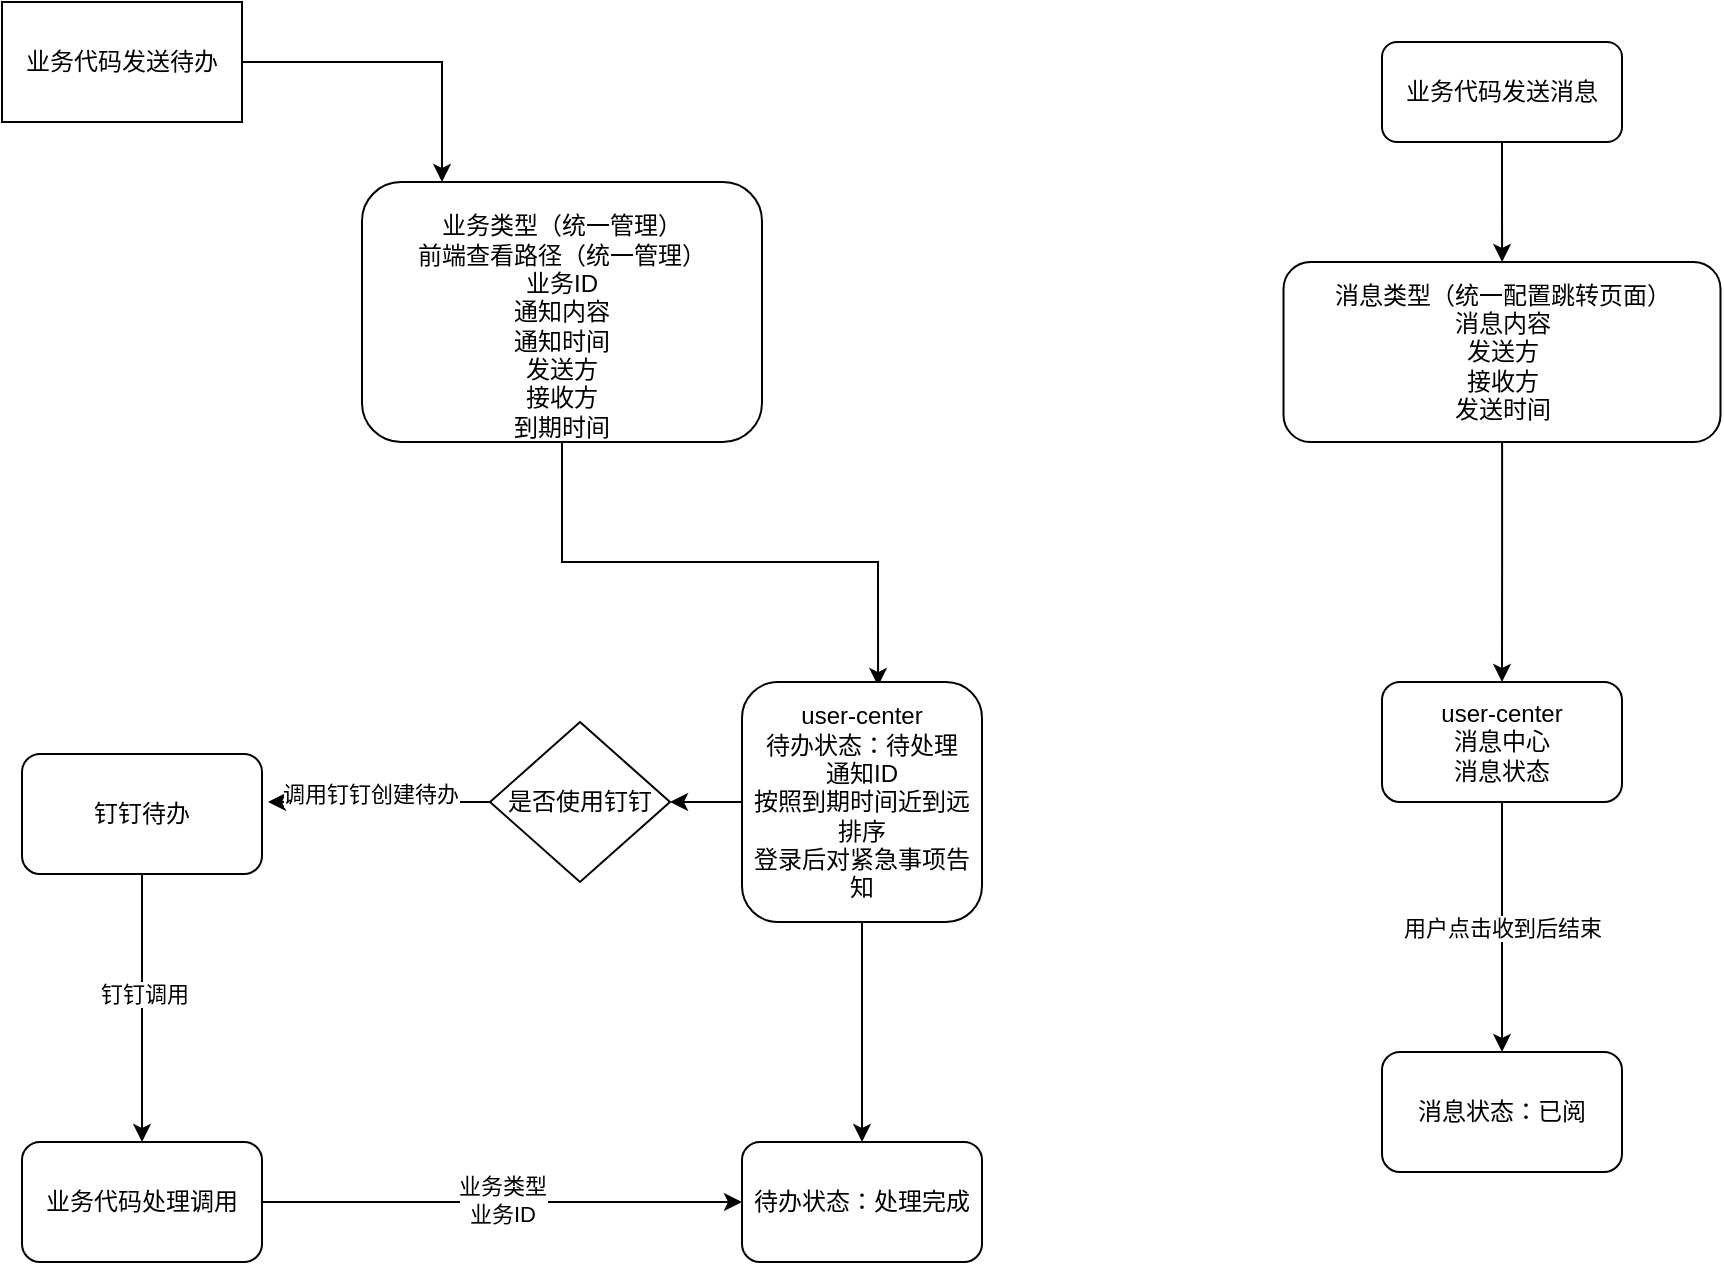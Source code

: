 <mxfile version="17.4.3" type="github">
  <diagram id="hCXL-EmN-yP1F1laMDvZ" name="Page-1">
    <mxGraphModel dx="1426" dy="769" grid="1" gridSize="10" guides="1" tooltips="1" connect="1" arrows="1" fold="1" page="1" pageScale="1" pageWidth="827" pageHeight="1169" math="0" shadow="0">
      <root>
        <mxCell id="0" />
        <mxCell id="1" parent="0" />
        <mxCell id="HgoWTWvmE6wfmxvOZ8Yc-4" style="edgeStyle=orthogonalEdgeStyle;rounded=0;orthogonalLoop=1;jettySize=auto;html=1;entryX=0.567;entryY=0.017;entryDx=0;entryDy=0;entryPerimeter=0;" edge="1" parent="1" source="S6CZXsp_g17U7-wcB1Qq-1" target="HgoWTWvmE6wfmxvOZ8Yc-3">
          <mxGeometry relative="1" as="geometry" />
        </mxCell>
        <mxCell id="S6CZXsp_g17U7-wcB1Qq-1" value="&lt;br&gt;业务类型（统一管理）&lt;br&gt;前端查看路径（统一管理）&lt;br&gt;业务ID&lt;br&gt;通知内容&lt;br&gt;通知时间&lt;br&gt;发送方&lt;br&gt;接收方&lt;br&gt;到期时间" style="rounded=1;whiteSpace=wrap;html=1;" parent="1" vertex="1">
          <mxGeometry x="260" y="150" width="200" height="130" as="geometry" />
        </mxCell>
        <mxCell id="HgoWTWvmE6wfmxvOZ8Yc-2" style="edgeStyle=orthogonalEdgeStyle;rounded=0;orthogonalLoop=1;jettySize=auto;html=1;entryX=0.2;entryY=0;entryDx=0;entryDy=0;entryPerimeter=0;" edge="1" parent="1" source="HgoWTWvmE6wfmxvOZ8Yc-1" target="S6CZXsp_g17U7-wcB1Qq-1">
          <mxGeometry relative="1" as="geometry" />
        </mxCell>
        <mxCell id="HgoWTWvmE6wfmxvOZ8Yc-1" value="业务代码发送待办" style="rounded=0;whiteSpace=wrap;html=1;" vertex="1" parent="1">
          <mxGeometry x="80" y="60" width="120" height="60" as="geometry" />
        </mxCell>
        <mxCell id="HgoWTWvmE6wfmxvOZ8Yc-18" style="edgeStyle=orthogonalEdgeStyle;rounded=0;orthogonalLoop=1;jettySize=auto;html=1;entryX=0.5;entryY=0;entryDx=0;entryDy=0;" edge="1" parent="1" source="HgoWTWvmE6wfmxvOZ8Yc-3" target="HgoWTWvmE6wfmxvOZ8Yc-8">
          <mxGeometry relative="1" as="geometry" />
        </mxCell>
        <mxCell id="HgoWTWvmE6wfmxvOZ8Yc-22" style="edgeStyle=orthogonalEdgeStyle;rounded=0;orthogonalLoop=1;jettySize=auto;html=1;entryX=1.025;entryY=0.4;entryDx=0;entryDy=0;entryPerimeter=0;startArrow=none;" edge="1" parent="1" source="HgoWTWvmE6wfmxvOZ8Yc-26" target="HgoWTWvmE6wfmxvOZ8Yc-21">
          <mxGeometry relative="1" as="geometry" />
        </mxCell>
        <mxCell id="HgoWTWvmE6wfmxvOZ8Yc-23" value="调用钉钉创建待办" style="edgeLabel;html=1;align=center;verticalAlign=middle;resizable=0;points=[];" vertex="1" connectable="0" parent="HgoWTWvmE6wfmxvOZ8Yc-22">
          <mxGeometry x="0.084" y="-4" relative="1" as="geometry">
            <mxPoint as="offset" />
          </mxGeometry>
        </mxCell>
        <mxCell id="HgoWTWvmE6wfmxvOZ8Yc-29" value="" style="edgeStyle=orthogonalEdgeStyle;rounded=0;orthogonalLoop=1;jettySize=auto;html=1;" edge="1" parent="1" source="HgoWTWvmE6wfmxvOZ8Yc-3" target="HgoWTWvmE6wfmxvOZ8Yc-26">
          <mxGeometry relative="1" as="geometry" />
        </mxCell>
        <mxCell id="HgoWTWvmE6wfmxvOZ8Yc-3" value="user-center&lt;br&gt;待办状态：待处理&lt;br&gt;通知ID&lt;br&gt;按照到期时间近到远排序&lt;br&gt;登录后对紧急事项告知" style="rounded=1;whiteSpace=wrap;html=1;" vertex="1" parent="1">
          <mxGeometry x="450" y="400" width="120" height="120" as="geometry" />
        </mxCell>
        <mxCell id="HgoWTWvmE6wfmxvOZ8Yc-6" style="edgeStyle=orthogonalEdgeStyle;rounded=0;orthogonalLoop=1;jettySize=auto;html=1;entryX=0;entryY=0.5;entryDx=0;entryDy=0;" edge="1" parent="1" source="HgoWTWvmE6wfmxvOZ8Yc-5" target="HgoWTWvmE6wfmxvOZ8Yc-8">
          <mxGeometry relative="1" as="geometry">
            <mxPoint x="440" y="460" as="targetPoint" />
            <Array as="points">
              <mxPoint x="240" y="660" />
              <mxPoint x="240" y="660" />
            </Array>
          </mxGeometry>
        </mxCell>
        <mxCell id="HgoWTWvmE6wfmxvOZ8Yc-7" value="业务类型&lt;br&gt;业务ID" style="edgeLabel;html=1;align=center;verticalAlign=middle;resizable=0;points=[];" vertex="1" connectable="0" parent="HgoWTWvmE6wfmxvOZ8Yc-6">
          <mxGeometry x="-0.003" y="1" relative="1" as="geometry">
            <mxPoint as="offset" />
          </mxGeometry>
        </mxCell>
        <mxCell id="HgoWTWvmE6wfmxvOZ8Yc-5" value="业务代码处理调用" style="rounded=1;whiteSpace=wrap;html=1;" vertex="1" parent="1">
          <mxGeometry x="90" y="630" width="120" height="60" as="geometry" />
        </mxCell>
        <mxCell id="HgoWTWvmE6wfmxvOZ8Yc-8" value="待办状态：处理完成" style="whiteSpace=wrap;html=1;rounded=1;" vertex="1" parent="1">
          <mxGeometry x="450" y="630" width="120" height="60" as="geometry" />
        </mxCell>
        <mxCell id="HgoWTWvmE6wfmxvOZ8Yc-20" value="用户点击收到后结束" style="edgeStyle=orthogonalEdgeStyle;rounded=0;orthogonalLoop=1;jettySize=auto;html=1;entryX=0.5;entryY=0;entryDx=0;entryDy=0;" edge="1" parent="1" source="HgoWTWvmE6wfmxvOZ8Yc-10" target="HgoWTWvmE6wfmxvOZ8Yc-19">
          <mxGeometry relative="1" as="geometry" />
        </mxCell>
        <mxCell id="HgoWTWvmE6wfmxvOZ8Yc-10" value="user-center&lt;br&gt;消息中心&lt;br&gt;消息状态" style="rounded=1;whiteSpace=wrap;html=1;" vertex="1" parent="1">
          <mxGeometry x="770" y="400" width="120" height="60" as="geometry" />
        </mxCell>
        <mxCell id="HgoWTWvmE6wfmxvOZ8Yc-16" value="" style="edgeStyle=orthogonalEdgeStyle;rounded=0;orthogonalLoop=1;jettySize=auto;html=1;" edge="1" parent="1" source="HgoWTWvmE6wfmxvOZ8Yc-12" target="HgoWTWvmE6wfmxvOZ8Yc-14">
          <mxGeometry relative="1" as="geometry" />
        </mxCell>
        <mxCell id="HgoWTWvmE6wfmxvOZ8Yc-12" value="业务代码发送消息" style="rounded=1;whiteSpace=wrap;html=1;" vertex="1" parent="1">
          <mxGeometry x="770" y="80" width="120" height="50" as="geometry" />
        </mxCell>
        <mxCell id="HgoWTWvmE6wfmxvOZ8Yc-17" style="edgeStyle=orthogonalEdgeStyle;rounded=0;orthogonalLoop=1;jettySize=auto;html=1;entryX=0.5;entryY=0;entryDx=0;entryDy=0;" edge="1" parent="1" source="HgoWTWvmE6wfmxvOZ8Yc-14" target="HgoWTWvmE6wfmxvOZ8Yc-10">
          <mxGeometry relative="1" as="geometry" />
        </mxCell>
        <mxCell id="HgoWTWvmE6wfmxvOZ8Yc-14" value="消息类型（统一配置跳转页面）&lt;br&gt;消息内容&lt;br&gt;发送方&lt;br&gt;接收方&lt;br&gt;发送时间" style="rounded=1;whiteSpace=wrap;html=1;" vertex="1" parent="1">
          <mxGeometry x="720.75" y="190" width="218.5" height="90" as="geometry" />
        </mxCell>
        <mxCell id="HgoWTWvmE6wfmxvOZ8Yc-19" value="消息状态：已阅" style="rounded=1;whiteSpace=wrap;html=1;" vertex="1" parent="1">
          <mxGeometry x="770" y="585" width="120" height="60" as="geometry" />
        </mxCell>
        <mxCell id="HgoWTWvmE6wfmxvOZ8Yc-24" style="edgeStyle=orthogonalEdgeStyle;rounded=0;orthogonalLoop=1;jettySize=auto;html=1;" edge="1" parent="1" source="HgoWTWvmE6wfmxvOZ8Yc-21" target="HgoWTWvmE6wfmxvOZ8Yc-5">
          <mxGeometry relative="1" as="geometry" />
        </mxCell>
        <mxCell id="HgoWTWvmE6wfmxvOZ8Yc-25" value="钉钉调用" style="edgeLabel;html=1;align=center;verticalAlign=middle;resizable=0;points=[];" vertex="1" connectable="0" parent="HgoWTWvmE6wfmxvOZ8Yc-24">
          <mxGeometry x="-0.104" y="1" relative="1" as="geometry">
            <mxPoint as="offset" />
          </mxGeometry>
        </mxCell>
        <mxCell id="HgoWTWvmE6wfmxvOZ8Yc-21" value="钉钉待办" style="rounded=1;whiteSpace=wrap;html=1;" vertex="1" parent="1">
          <mxGeometry x="90" y="436" width="120" height="60" as="geometry" />
        </mxCell>
        <mxCell id="HgoWTWvmE6wfmxvOZ8Yc-26" value="是否使用钉钉" style="rhombus;whiteSpace=wrap;html=1;" vertex="1" parent="1">
          <mxGeometry x="324" y="420" width="90" height="80" as="geometry" />
        </mxCell>
      </root>
    </mxGraphModel>
  </diagram>
</mxfile>
